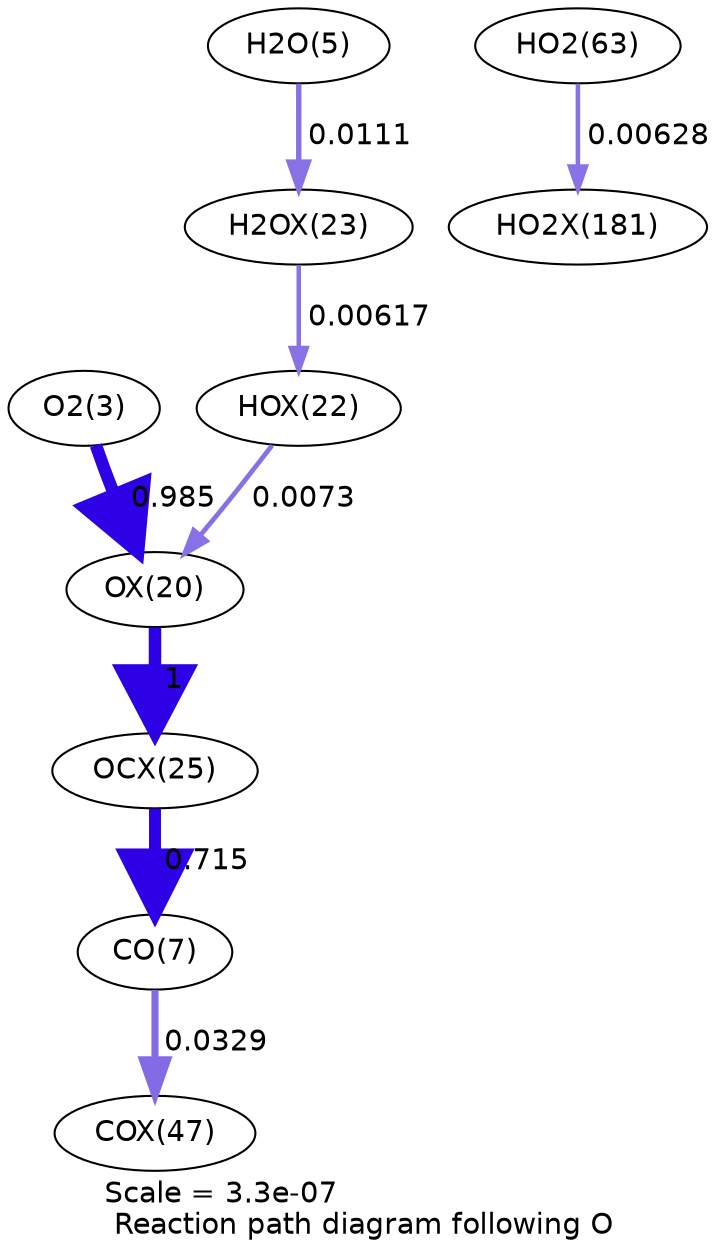 digraph reaction_paths {
center=1;
s5 -> s25[fontname="Helvetica", penwidth=5.99, arrowsize=2.99, color="0.7, 1.48, 0.9"
, label=" 0.985"];
s27 -> s25[fontname="Helvetica", penwidth=2.29, arrowsize=1.14, color="0.7, 0.507, 0.9"
, label=" 0.0073"];
s25 -> s30[fontname="Helvetica", penwidth=6, arrowsize=3, color="0.7, 1.5, 0.9"
, label=" 1"];
s28 -> s27[fontname="Helvetica", penwidth=2.16, arrowsize=1.08, color="0.7, 0.506, 0.9"
, label=" 0.00617"];
s7 -> s28[fontname="Helvetica", penwidth=2.6, arrowsize=1.3, color="0.7, 0.511, 0.9"
, label=" 0.0111"];
s30 -> s9[fontname="Helvetica", penwidth=5.75, arrowsize=2.87, color="0.7, 1.21, 0.9"
, label=" 0.715"];
s9 -> s36[fontname="Helvetica", penwidth=3.42, arrowsize=1.71, color="0.7, 0.533, 0.9"
, label=" 0.0329"];
s21 -> s39[fontname="Helvetica", penwidth=2.17, arrowsize=1.09, color="0.7, 0.506, 0.9"
, label=" 0.00628"];
s5 [ fontname="Helvetica", label="O2(3)"];
s7 [ fontname="Helvetica", label="H2O(5)"];
s9 [ fontname="Helvetica", label="CO(7)"];
s21 [ fontname="Helvetica", label="HO2(63)"];
s25 [ fontname="Helvetica", label="OX(20)"];
s27 [ fontname="Helvetica", label="HOX(22)"];
s28 [ fontname="Helvetica", label="H2OX(23)"];
s30 [ fontname="Helvetica", label="OCX(25)"];
s36 [ fontname="Helvetica", label="COX(47)"];
s39 [ fontname="Helvetica", label="HO2X(181)"];
 label = "Scale = 3.3e-07\l Reaction path diagram following O";
 fontname = "Helvetica";
}
